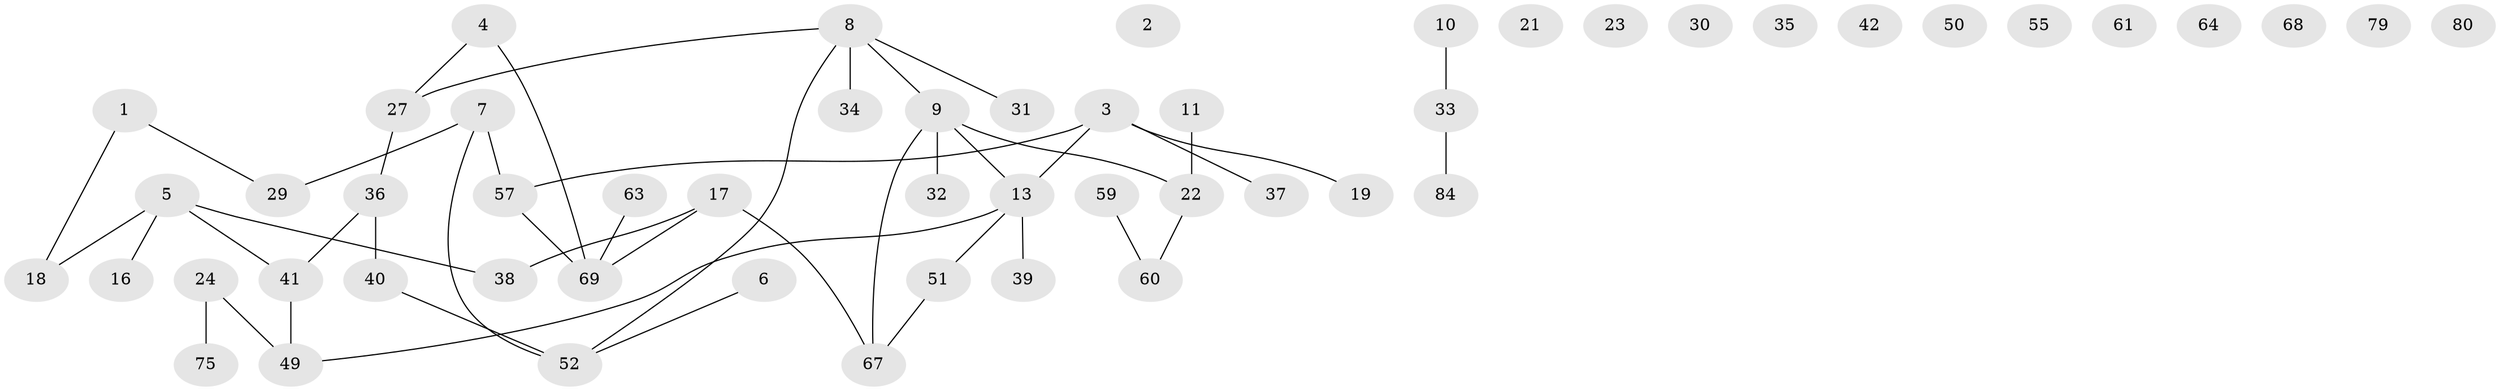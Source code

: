 // original degree distribution, {1: 0.32941176470588235, 0: 0.10588235294117647, 3: 0.2235294117647059, 4: 0.058823529411764705, 2: 0.27058823529411763, 5: 0.011764705882352941}
// Generated by graph-tools (version 1.1) at 2025/41/03/06/25 10:41:24]
// undirected, 53 vertices, 46 edges
graph export_dot {
graph [start="1"]
  node [color=gray90,style=filled];
  1 [super="+15"];
  2;
  3 [super="+71"];
  4 [super="+44"];
  5 [super="+14"];
  6 [super="+53"];
  7 [super="+20"];
  8 [super="+12"];
  9 [super="+78"];
  10;
  11;
  13 [super="+25"];
  16 [super="+66"];
  17 [super="+70"];
  18 [super="+26"];
  19;
  21 [super="+28"];
  22 [super="+74"];
  23;
  24 [super="+81"];
  27 [super="+45"];
  29 [super="+46"];
  30 [super="+56"];
  31;
  32 [super="+62"];
  33 [super="+47"];
  34;
  35;
  36 [super="+54"];
  37;
  38;
  39 [super="+77"];
  40 [super="+48"];
  41 [super="+43"];
  42 [super="+72"];
  49 [super="+65"];
  50;
  51 [super="+82"];
  52;
  55;
  57 [super="+58"];
  59;
  60 [super="+76"];
  61;
  63;
  64 [super="+73"];
  67;
  68;
  69 [super="+85"];
  75 [super="+83"];
  79;
  80;
  84;
  1 -- 18;
  1 -- 29;
  3 -- 37;
  3 -- 19;
  3 -- 13;
  3 -- 57;
  4 -- 27;
  4 -- 69;
  5 -- 38;
  5 -- 16;
  5 -- 18;
  5 -- 41;
  6 -- 52;
  7 -- 52;
  7 -- 29;
  7 -- 57;
  8 -- 34;
  8 -- 9;
  8 -- 27;
  8 -- 52;
  8 -- 31;
  9 -- 32;
  9 -- 67;
  9 -- 22;
  9 -- 13;
  10 -- 33;
  11 -- 22;
  13 -- 39;
  13 -- 49;
  13 -- 51;
  17 -- 38;
  17 -- 67;
  17 -- 69;
  22 -- 60;
  24 -- 75;
  24 -- 49;
  27 -- 36;
  33 -- 84;
  36 -- 41;
  36 -- 40;
  40 -- 52;
  41 -- 49;
  51 -- 67;
  57 -- 69;
  59 -- 60;
  63 -- 69;
}
